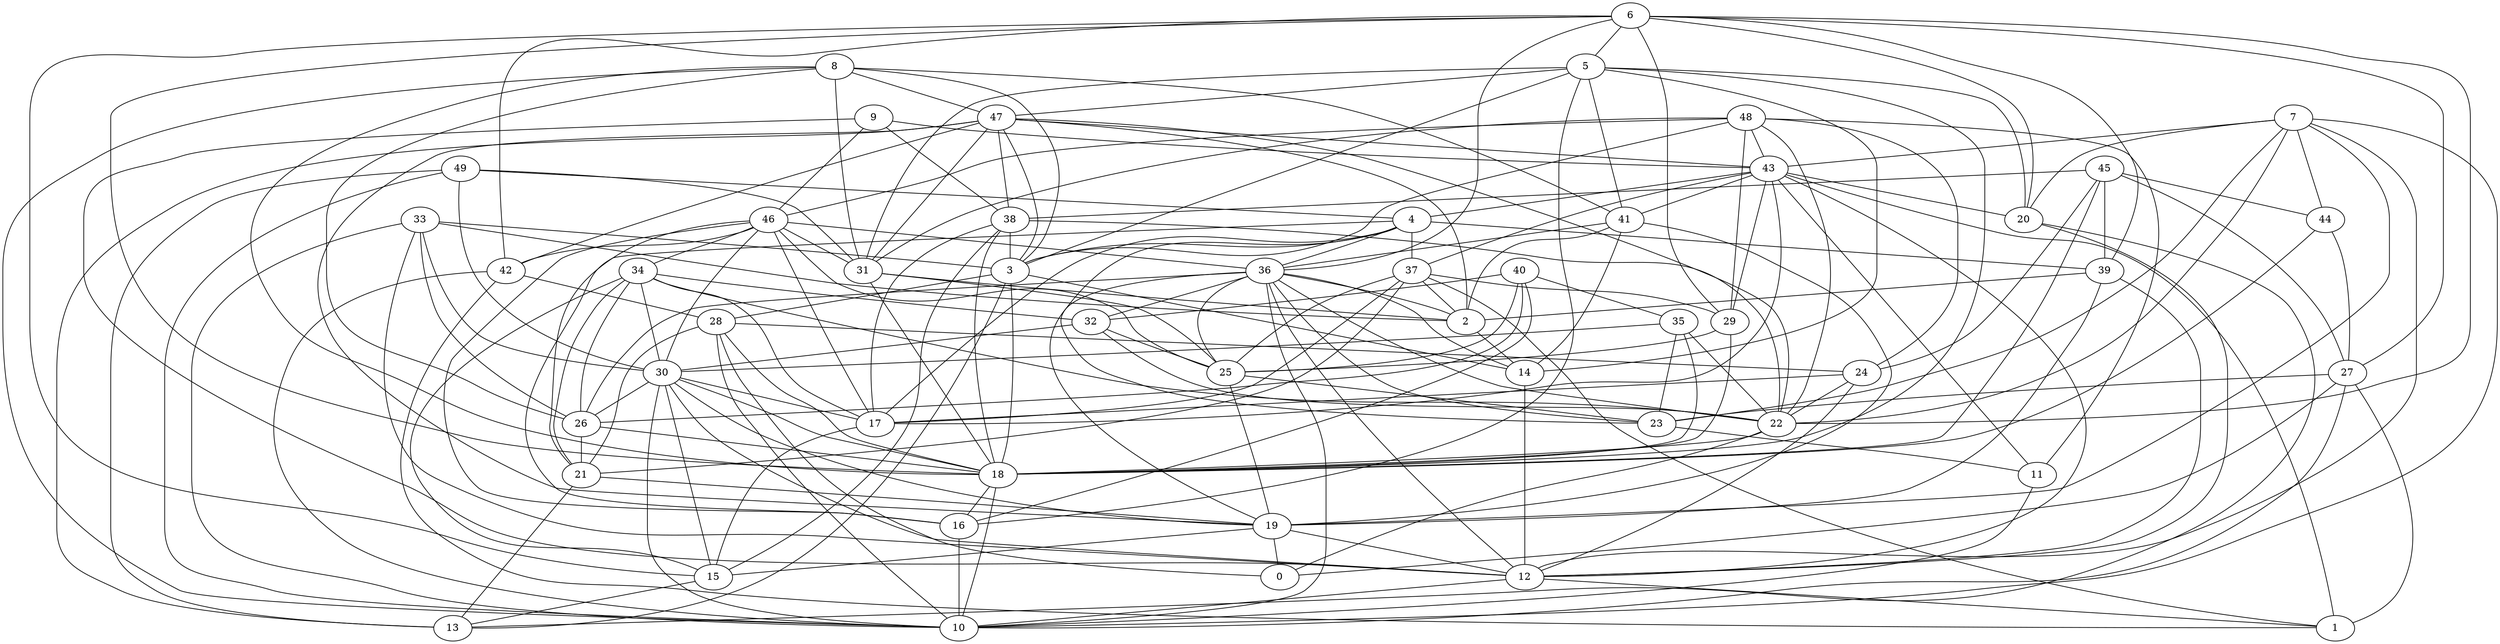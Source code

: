 digraph GG_graph {

subgraph G_graph {
edge [color = black]
"4" -> "37" [dir = none]
"4" -> "39" [dir = none]
"4" -> "36" [dir = none]
"32" -> "22" [dir = none]
"32" -> "30" [dir = none]
"26" -> "21" [dir = none]
"37" -> "25" [dir = none]
"37" -> "2" [dir = none]
"37" -> "1" [dir = none]
"36" -> "14" [dir = none]
"36" -> "22" [dir = none]
"36" -> "12" [dir = none]
"36" -> "32" [dir = none]
"36" -> "26" [dir = none]
"36" -> "10" [dir = none]
"22" -> "0" [dir = none]
"28" -> "21" [dir = none]
"41" -> "36" [dir = none]
"41" -> "19" [dir = none]
"41" -> "2" [dir = none]
"34" -> "21" [dir = none]
"34" -> "32" [dir = none]
"5" -> "18" [dir = none]
"5" -> "3" [dir = none]
"5" -> "20" [dir = none]
"5" -> "14" [dir = none]
"19" -> "12" [dir = none]
"19" -> "0" [dir = none]
"19" -> "15" [dir = none]
"7" -> "12" [dir = none]
"7" -> "22" [dir = none]
"18" -> "16" [dir = none]
"18" -> "10" [dir = none]
"48" -> "3" [dir = none]
"48" -> "22" [dir = none]
"48" -> "31" [dir = none]
"48" -> "11" [dir = none]
"48" -> "24" [dir = none]
"29" -> "18" [dir = none]
"15" -> "13" [dir = none]
"46" -> "30" [dir = none]
"46" -> "16" [dir = none]
"46" -> "17" [dir = none]
"46" -> "25" [dir = none]
"46" -> "21" [dir = none]
"40" -> "32" [dir = none]
"40" -> "35" [dir = none]
"8" -> "18" [dir = none]
"8" -> "31" [dir = none]
"38" -> "15" [dir = none]
"38" -> "22" [dir = none]
"38" -> "3" [dir = none]
"38" -> "17" [dir = none]
"24" -> "12" [dir = none]
"31" -> "2" [dir = none]
"31" -> "18" [dir = none]
"9" -> "12" [dir = none]
"9" -> "46" [dir = none]
"9" -> "43" [dir = none]
"42" -> "28" [dir = none]
"49" -> "13" [dir = none]
"49" -> "30" [dir = none]
"43" -> "37" [dir = none]
"43" -> "12" [dir = none]
"33" -> "2" [dir = none]
"33" -> "10" [dir = none]
"27" -> "23" [dir = none]
"27" -> "0" [dir = none]
"27" -> "10" [dir = none]
"35" -> "18" [dir = none]
"35" -> "30" [dir = none]
"35" -> "23" [dir = none]
"47" -> "19" [dir = none]
"47" -> "22" [dir = none]
"47" -> "31" [dir = none]
"21" -> "13" [dir = none]
"21" -> "19" [dir = none]
"23" -> "11" [dir = none]
"20" -> "12" [dir = none]
"20" -> "13" [dir = none]
"12" -> "1" [dir = none]
"44" -> "18" [dir = none]
"6" -> "39" [dir = none]
"6" -> "36" [dir = none]
"6" -> "22" [dir = none]
"6" -> "18" [dir = none]
"6" -> "5" [dir = none]
"6" -> "29" [dir = none]
"6" -> "15" [dir = none]
"6" -> "42" [dir = none]
"30" -> "17" [dir = none]
"30" -> "18" [dir = none]
"30" -> "19" [dir = none]
"30" -> "12" [dir = none]
"3" -> "28" [dir = none]
"45" -> "44" [dir = none]
"45" -> "24" [dir = none]
"45" -> "18" [dir = none]
"22" -> "18" [dir = none]
"42" -> "10" [dir = none]
"46" -> "42" [dir = none]
"27" -> "1" [dir = none]
"29" -> "25" [dir = none]
"49" -> "31" [dir = none]
"47" -> "42" [dir = none]
"8" -> "26" [dir = none]
"28" -> "24" [dir = none]
"43" -> "20" [dir = none]
"14" -> "12" [dir = none]
"47" -> "38" [dir = none]
"4" -> "16" [dir = none]
"46" -> "36" [dir = none]
"43" -> "11" [dir = none]
"47" -> "2" [dir = none]
"2" -> "14" [dir = none]
"45" -> "39" [dir = none]
"5" -> "41" [dir = none]
"40" -> "16" [dir = none]
"25" -> "19" [dir = none]
"43" -> "1" [dir = none]
"11" -> "10" [dir = none]
"12" -> "10" [dir = none]
"24" -> "17" [dir = none]
"7" -> "23" [dir = none]
"48" -> "29" [dir = none]
"6" -> "20" [dir = none]
"38" -> "18" [dir = none]
"36" -> "2" [dir = none]
"8" -> "3" [dir = none]
"8" -> "41" [dir = none]
"31" -> "25" [dir = none]
"47" -> "43" [dir = none]
"37" -> "29" [dir = none]
"5" -> "47" [dir = none]
"28" -> "0" [dir = none]
"43" -> "41" [dir = none]
"9" -> "38" [dir = none]
"49" -> "10" [dir = none]
"35" -> "22" [dir = none]
"28" -> "18" [dir = none]
"37" -> "21" [dir = none]
"46" -> "34" [dir = none]
"25" -> "23" [dir = none]
"4" -> "23" [dir = none]
"5" -> "31" [dir = none]
"44" -> "27" [dir = none]
"33" -> "30" [dir = none]
"6" -> "27" [dir = none]
"39" -> "2" [dir = none]
"45" -> "38" [dir = none]
"34" -> "30" [dir = none]
"30" -> "26" [dir = none]
"16" -> "10" [dir = none]
"36" -> "25" [dir = none]
"4" -> "17" [dir = none]
"33" -> "3" [dir = none]
"8" -> "47" [dir = none]
"40" -> "26" [dir = none]
"43" -> "17" [dir = none]
"32" -> "25" [dir = none]
"47" -> "13" [dir = none]
"43" -> "4" [dir = none]
"24" -> "22" [dir = none]
"7" -> "10" [dir = none]
"26" -> "18" [dir = none]
"49" -> "4" [dir = none]
"7" -> "20" [dir = none]
"33" -> "26" [dir = none]
"42" -> "1" [dir = none]
"48" -> "46" [dir = none]
"17" -> "15" [dir = none]
"46" -> "31" [dir = none]
"28" -> "10" [dir = none]
"3" -> "18" [dir = none]
"3" -> "14" [dir = none]
"4" -> "3" [dir = none]
"7" -> "19" [dir = none]
"43" -> "29" [dir = none]
"30" -> "10" [dir = none]
"34" -> "15" [dir = none]
"39" -> "12" [dir = none]
"34" -> "17" [dir = none]
"34" -> "26" [dir = none]
"3" -> "13" [dir = none]
"36" -> "23" [dir = none]
"7" -> "44" [dir = none]
"30" -> "15" [dir = none]
"36" -> "19" [dir = none]
"39" -> "19" [dir = none]
"7" -> "43" [dir = none]
"40" -> "25" [dir = none]
"8" -> "10" [dir = none]
"37" -> "17" [dir = none]
"45" -> "27" [dir = none]
"41" -> "14" [dir = none]
"47" -> "3" [dir = none]
"48" -> "43" [dir = none]
"34" -> "22" [dir = none]
"33" -> "12" [dir = none]
"5" -> "16" [dir = none]
}

}
